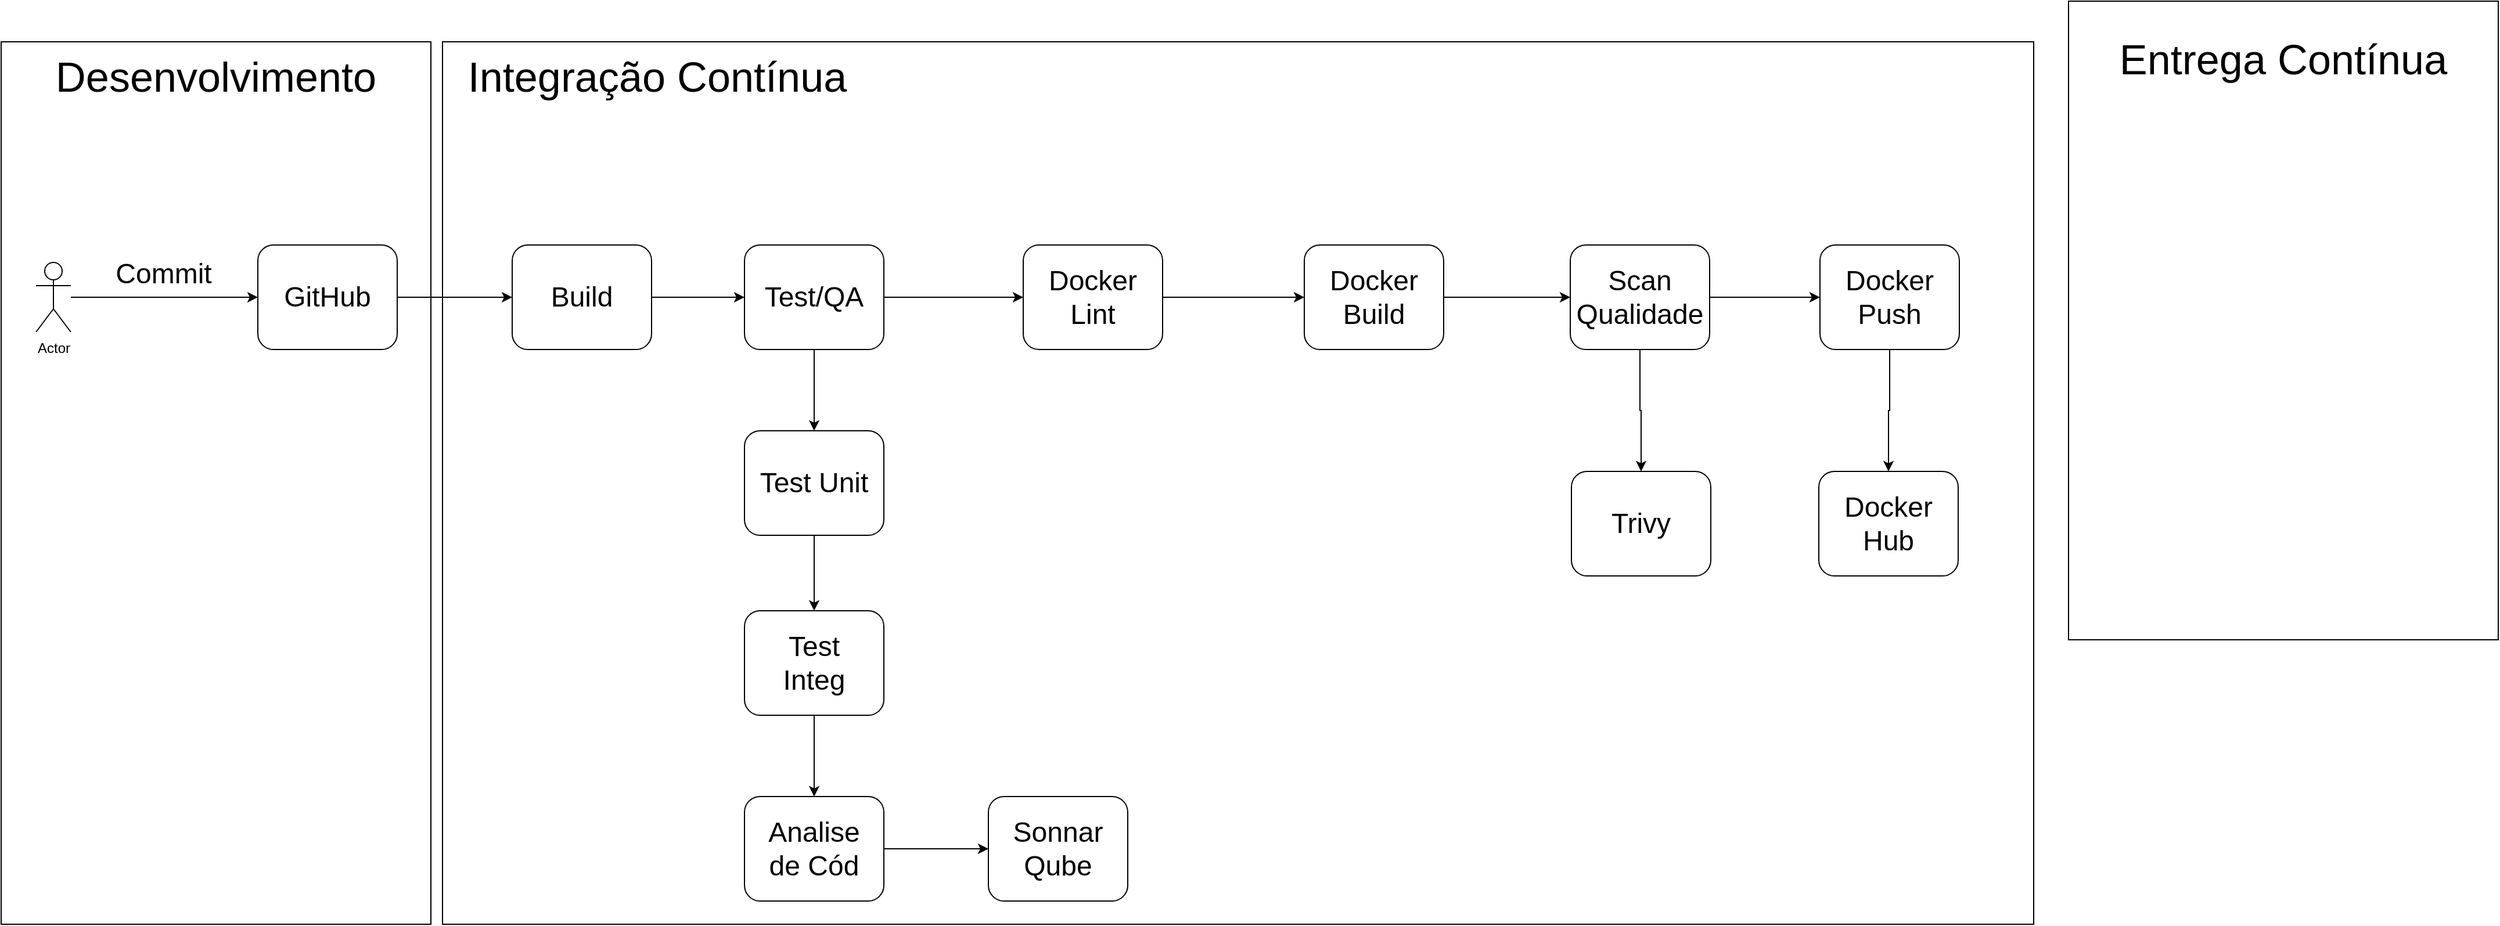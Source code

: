 <mxfile version="26.2.13">
  <diagram name="Page-1" id="52a04d89-c75d-2922-d76d-85b35f80e030">
    <mxGraphModel dx="2040" dy="1983" grid="1" gridSize="10" guides="1" tooltips="1" connect="1" arrows="1" fold="1" page="1" pageScale="1" pageWidth="1100" pageHeight="850" background="none" math="0" shadow="0">
      <root>
        <mxCell id="0" />
        <mxCell id="1" parent="0" />
        <mxCell id="LLEbzpNAezLbrJG5FlfY-4" value="" style="rounded=0;whiteSpace=wrap;html=1;" vertex="1" parent="1">
          <mxGeometry x="1820" y="-15" width="370" height="550" as="geometry" />
        </mxCell>
        <mxCell id="LLEbzpNAezLbrJG5FlfY-5" value="" style="rounded=0;whiteSpace=wrap;html=1;" vertex="1" parent="1">
          <mxGeometry x="420" y="20" width="1370" height="760" as="geometry" />
        </mxCell>
        <mxCell id="LLEbzpNAezLbrJG5FlfY-3" value="" style="rounded=0;whiteSpace=wrap;html=1;" vertex="1" parent="1">
          <mxGeometry x="40" y="20" width="370" height="760" as="geometry" />
        </mxCell>
        <mxCell id="LLEbzpNAezLbrJG5FlfY-7" value="&lt;font style=&quot;font-size: 36px;&quot;&gt;Desenvolvimento&lt;/font&gt;" style="text;html=1;align=center;verticalAlign=middle;whiteSpace=wrap;rounded=0;" vertex="1" parent="1">
          <mxGeometry x="40" y="20" width="370" height="60" as="geometry" />
        </mxCell>
        <mxCell id="LLEbzpNAezLbrJG5FlfY-8" value="&lt;span style=&quot;font-size: 36px;&quot;&gt;Integração Contínua&lt;/span&gt;" style="text;html=1;align=center;verticalAlign=middle;whiteSpace=wrap;rounded=0;" vertex="1" parent="1">
          <mxGeometry x="420" y="20" width="370" height="60" as="geometry" />
        </mxCell>
        <mxCell id="LLEbzpNAezLbrJG5FlfY-9" value="&lt;span style=&quot;font-size: 36px;&quot;&gt;Entrega Contínua&lt;/span&gt;" style="text;html=1;align=center;verticalAlign=middle;whiteSpace=wrap;rounded=0;" vertex="1" parent="1">
          <mxGeometry x="1820" y="5" width="370" height="60" as="geometry" />
        </mxCell>
        <mxCell id="LLEbzpNAezLbrJG5FlfY-17" style="edgeStyle=orthogonalEdgeStyle;rounded=0;orthogonalLoop=1;jettySize=auto;html=1;entryX=0;entryY=0.5;entryDx=0;entryDy=0;" edge="1" parent="1" source="LLEbzpNAezLbrJG5FlfY-10" target="LLEbzpNAezLbrJG5FlfY-13">
          <mxGeometry relative="1" as="geometry" />
        </mxCell>
        <mxCell id="LLEbzpNAezLbrJG5FlfY-10" value="Actor" style="shape=umlActor;verticalLabelPosition=bottom;verticalAlign=top;html=1;outlineConnect=0;" vertex="1" parent="1">
          <mxGeometry x="70" y="210" width="30" height="60" as="geometry" />
        </mxCell>
        <mxCell id="LLEbzpNAezLbrJG5FlfY-63" style="edgeStyle=orthogonalEdgeStyle;rounded=0;orthogonalLoop=1;jettySize=auto;html=1;exitX=1;exitY=0.5;exitDx=0;exitDy=0;entryX=0;entryY=0.5;entryDx=0;entryDy=0;" edge="1" parent="1" source="LLEbzpNAezLbrJG5FlfY-13" target="LLEbzpNAezLbrJG5FlfY-37">
          <mxGeometry relative="1" as="geometry" />
        </mxCell>
        <mxCell id="LLEbzpNAezLbrJG5FlfY-13" value="" style="rounded=1;whiteSpace=wrap;html=1;" vertex="1" parent="1">
          <mxGeometry x="261" y="195" width="120" height="90" as="geometry" />
        </mxCell>
        <mxCell id="LLEbzpNAezLbrJG5FlfY-18" value="&lt;font style=&quot;font-size: 24px;&quot;&gt;Commit&lt;/font&gt;" style="text;html=1;align=center;verticalAlign=middle;whiteSpace=wrap;rounded=0;" vertex="1" parent="1">
          <mxGeometry x="130" y="200" width="100" height="40" as="geometry" />
        </mxCell>
        <mxCell id="LLEbzpNAezLbrJG5FlfY-19" value="&lt;font style=&quot;font-size: 24px;&quot;&gt;GitHub&lt;/font&gt;" style="text;html=1;align=center;verticalAlign=middle;whiteSpace=wrap;rounded=0;" vertex="1" parent="1">
          <mxGeometry x="271" y="220" width="100" height="40" as="geometry" />
        </mxCell>
        <mxCell id="LLEbzpNAezLbrJG5FlfY-64" style="edgeStyle=orthogonalEdgeStyle;rounded=0;orthogonalLoop=1;jettySize=auto;html=1;exitX=1;exitY=0.5;exitDx=0;exitDy=0;entryX=0;entryY=0.5;entryDx=0;entryDy=0;" edge="1" parent="1" source="LLEbzpNAezLbrJG5FlfY-37" target="LLEbzpNAezLbrJG5FlfY-39">
          <mxGeometry relative="1" as="geometry" />
        </mxCell>
        <mxCell id="LLEbzpNAezLbrJG5FlfY-37" value="" style="rounded=1;whiteSpace=wrap;html=1;" vertex="1" parent="1">
          <mxGeometry x="480" y="195" width="120" height="90" as="geometry" />
        </mxCell>
        <mxCell id="LLEbzpNAezLbrJG5FlfY-38" value="&lt;font style=&quot;font-size: 24px;&quot;&gt;Build&lt;/font&gt;" style="text;html=1;align=center;verticalAlign=middle;whiteSpace=wrap;rounded=0;" vertex="1" parent="1">
          <mxGeometry x="490" y="220" width="100" height="40" as="geometry" />
        </mxCell>
        <mxCell id="LLEbzpNAezLbrJG5FlfY-65" style="edgeStyle=orthogonalEdgeStyle;rounded=0;orthogonalLoop=1;jettySize=auto;html=1;exitX=0.5;exitY=1;exitDx=0;exitDy=0;entryX=0.5;entryY=0;entryDx=0;entryDy=0;" edge="1" parent="1" source="LLEbzpNAezLbrJG5FlfY-39" target="LLEbzpNAezLbrJG5FlfY-41">
          <mxGeometry relative="1" as="geometry" />
        </mxCell>
        <mxCell id="LLEbzpNAezLbrJG5FlfY-69" style="edgeStyle=orthogonalEdgeStyle;rounded=0;orthogonalLoop=1;jettySize=auto;html=1;exitX=1;exitY=0.5;exitDx=0;exitDy=0;entryX=0;entryY=0.5;entryDx=0;entryDy=0;" edge="1" parent="1" source="LLEbzpNAezLbrJG5FlfY-39" target="LLEbzpNAezLbrJG5FlfY-49">
          <mxGeometry relative="1" as="geometry" />
        </mxCell>
        <mxCell id="LLEbzpNAezLbrJG5FlfY-39" value="" style="rounded=1;whiteSpace=wrap;html=1;" vertex="1" parent="1">
          <mxGeometry x="680" y="195" width="120" height="90" as="geometry" />
        </mxCell>
        <mxCell id="LLEbzpNAezLbrJG5FlfY-40" value="&lt;font style=&quot;font-size: 24px;&quot;&gt;Test/QA&lt;/font&gt;" style="text;html=1;align=center;verticalAlign=middle;whiteSpace=wrap;rounded=0;" vertex="1" parent="1">
          <mxGeometry x="690" y="220" width="100" height="40" as="geometry" />
        </mxCell>
        <mxCell id="LLEbzpNAezLbrJG5FlfY-66" style="edgeStyle=orthogonalEdgeStyle;rounded=0;orthogonalLoop=1;jettySize=auto;html=1;exitX=0.5;exitY=1;exitDx=0;exitDy=0;entryX=0.5;entryY=0;entryDx=0;entryDy=0;" edge="1" parent="1" source="LLEbzpNAezLbrJG5FlfY-41" target="LLEbzpNAezLbrJG5FlfY-43">
          <mxGeometry relative="1" as="geometry" />
        </mxCell>
        <mxCell id="LLEbzpNAezLbrJG5FlfY-41" value="" style="rounded=1;whiteSpace=wrap;html=1;" vertex="1" parent="1">
          <mxGeometry x="680" y="355" width="120" height="90" as="geometry" />
        </mxCell>
        <mxCell id="LLEbzpNAezLbrJG5FlfY-42" value="&lt;font style=&quot;font-size: 24px;&quot;&gt;Test Unit&lt;/font&gt;" style="text;html=1;align=center;verticalAlign=middle;whiteSpace=wrap;rounded=0;" vertex="1" parent="1">
          <mxGeometry x="690" y="380" width="100" height="40" as="geometry" />
        </mxCell>
        <mxCell id="LLEbzpNAezLbrJG5FlfY-67" style="edgeStyle=orthogonalEdgeStyle;rounded=0;orthogonalLoop=1;jettySize=auto;html=1;exitX=0.5;exitY=1;exitDx=0;exitDy=0;entryX=0.5;entryY=0;entryDx=0;entryDy=0;" edge="1" parent="1" source="LLEbzpNAezLbrJG5FlfY-43" target="LLEbzpNAezLbrJG5FlfY-45">
          <mxGeometry relative="1" as="geometry" />
        </mxCell>
        <mxCell id="LLEbzpNAezLbrJG5FlfY-43" value="" style="rounded=1;whiteSpace=wrap;html=1;" vertex="1" parent="1">
          <mxGeometry x="680" y="510" width="120" height="90" as="geometry" />
        </mxCell>
        <mxCell id="LLEbzpNAezLbrJG5FlfY-44" value="&lt;font style=&quot;font-size: 24px;&quot;&gt;Test Integ&lt;/font&gt;" style="text;html=1;align=center;verticalAlign=middle;whiteSpace=wrap;rounded=0;" vertex="1" parent="1">
          <mxGeometry x="690" y="535" width="100" height="40" as="geometry" />
        </mxCell>
        <mxCell id="LLEbzpNAezLbrJG5FlfY-68" style="edgeStyle=orthogonalEdgeStyle;rounded=0;orthogonalLoop=1;jettySize=auto;html=1;exitX=1;exitY=0.5;exitDx=0;exitDy=0;entryX=0;entryY=0.5;entryDx=0;entryDy=0;" edge="1" parent="1" source="LLEbzpNAezLbrJG5FlfY-45" target="LLEbzpNAezLbrJG5FlfY-47">
          <mxGeometry relative="1" as="geometry" />
        </mxCell>
        <mxCell id="LLEbzpNAezLbrJG5FlfY-45" value="" style="rounded=1;whiteSpace=wrap;html=1;" vertex="1" parent="1">
          <mxGeometry x="680" y="670" width="120" height="90" as="geometry" />
        </mxCell>
        <mxCell id="LLEbzpNAezLbrJG5FlfY-46" value="&lt;font style=&quot;font-size: 24px;&quot;&gt;Analise de Cód&lt;/font&gt;" style="text;html=1;align=center;verticalAlign=middle;whiteSpace=wrap;rounded=0;" vertex="1" parent="1">
          <mxGeometry x="690" y="695" width="100" height="40" as="geometry" />
        </mxCell>
        <mxCell id="LLEbzpNAezLbrJG5FlfY-47" value="" style="rounded=1;whiteSpace=wrap;html=1;" vertex="1" parent="1">
          <mxGeometry x="890" y="670" width="120" height="90" as="geometry" />
        </mxCell>
        <mxCell id="LLEbzpNAezLbrJG5FlfY-48" value="&lt;font style=&quot;font-size: 24px;&quot;&gt;Sonnar Qube&lt;/font&gt;" style="text;html=1;align=center;verticalAlign=middle;whiteSpace=wrap;rounded=0;" vertex="1" parent="1">
          <mxGeometry x="900" y="695" width="100" height="40" as="geometry" />
        </mxCell>
        <mxCell id="LLEbzpNAezLbrJG5FlfY-72" style="edgeStyle=orthogonalEdgeStyle;rounded=0;orthogonalLoop=1;jettySize=auto;html=1;exitX=1;exitY=0.5;exitDx=0;exitDy=0;entryX=0;entryY=0.5;entryDx=0;entryDy=0;" edge="1" parent="1" source="LLEbzpNAezLbrJG5FlfY-49" target="LLEbzpNAezLbrJG5FlfY-52">
          <mxGeometry relative="1" as="geometry" />
        </mxCell>
        <mxCell id="LLEbzpNAezLbrJG5FlfY-49" value="" style="rounded=1;whiteSpace=wrap;html=1;" vertex="1" parent="1">
          <mxGeometry x="920" y="195" width="120" height="90" as="geometry" />
        </mxCell>
        <mxCell id="LLEbzpNAezLbrJG5FlfY-50" value="&lt;font style=&quot;font-size: 24px;&quot;&gt;Docker Lint&lt;/font&gt;" style="text;html=1;align=center;verticalAlign=middle;whiteSpace=wrap;rounded=0;" vertex="1" parent="1">
          <mxGeometry x="930" y="220" width="100" height="40" as="geometry" />
        </mxCell>
        <mxCell id="LLEbzpNAezLbrJG5FlfY-73" style="edgeStyle=orthogonalEdgeStyle;rounded=0;orthogonalLoop=1;jettySize=auto;html=1;exitX=1;exitY=0.5;exitDx=0;exitDy=0;entryX=0;entryY=0.5;entryDx=0;entryDy=0;" edge="1" parent="1" source="LLEbzpNAezLbrJG5FlfY-52" target="LLEbzpNAezLbrJG5FlfY-54">
          <mxGeometry relative="1" as="geometry" />
        </mxCell>
        <mxCell id="LLEbzpNAezLbrJG5FlfY-52" value="" style="rounded=1;whiteSpace=wrap;html=1;" vertex="1" parent="1">
          <mxGeometry x="1162" y="195" width="120" height="90" as="geometry" />
        </mxCell>
        <mxCell id="LLEbzpNAezLbrJG5FlfY-53" value="&lt;font style=&quot;font-size: 24px;&quot;&gt;Docker Build&lt;/font&gt;" style="text;html=1;align=center;verticalAlign=middle;whiteSpace=wrap;rounded=0;" vertex="1" parent="1">
          <mxGeometry x="1172" y="220" width="100" height="40" as="geometry" />
        </mxCell>
        <mxCell id="LLEbzpNAezLbrJG5FlfY-74" style="edgeStyle=orthogonalEdgeStyle;rounded=0;orthogonalLoop=1;jettySize=auto;html=1;exitX=1;exitY=0.5;exitDx=0;exitDy=0;entryX=0;entryY=0.5;entryDx=0;entryDy=0;" edge="1" parent="1" source="LLEbzpNAezLbrJG5FlfY-54" target="LLEbzpNAezLbrJG5FlfY-56">
          <mxGeometry relative="1" as="geometry" />
        </mxCell>
        <mxCell id="LLEbzpNAezLbrJG5FlfY-75" style="edgeStyle=orthogonalEdgeStyle;rounded=0;orthogonalLoop=1;jettySize=auto;html=1;exitX=0.5;exitY=1;exitDx=0;exitDy=0;entryX=0.5;entryY=0;entryDx=0;entryDy=0;" edge="1" parent="1" source="LLEbzpNAezLbrJG5FlfY-54" target="LLEbzpNAezLbrJG5FlfY-58">
          <mxGeometry relative="1" as="geometry" />
        </mxCell>
        <mxCell id="LLEbzpNAezLbrJG5FlfY-54" value="" style="rounded=1;whiteSpace=wrap;html=1;" vertex="1" parent="1">
          <mxGeometry x="1391" y="195" width="120" height="90" as="geometry" />
        </mxCell>
        <mxCell id="LLEbzpNAezLbrJG5FlfY-55" value="&lt;font style=&quot;font-size: 24px;&quot;&gt;Scan Qualidade&lt;/font&gt;" style="text;html=1;align=center;verticalAlign=middle;whiteSpace=wrap;rounded=0;" vertex="1" parent="1">
          <mxGeometry x="1401" y="220" width="100" height="40" as="geometry" />
        </mxCell>
        <mxCell id="LLEbzpNAezLbrJG5FlfY-76" style="edgeStyle=orthogonalEdgeStyle;rounded=0;orthogonalLoop=1;jettySize=auto;html=1;exitX=0.5;exitY=1;exitDx=0;exitDy=0;entryX=0.5;entryY=0;entryDx=0;entryDy=0;" edge="1" parent="1" source="LLEbzpNAezLbrJG5FlfY-56" target="LLEbzpNAezLbrJG5FlfY-60">
          <mxGeometry relative="1" as="geometry" />
        </mxCell>
        <mxCell id="LLEbzpNAezLbrJG5FlfY-56" value="" style="rounded=1;whiteSpace=wrap;html=1;" vertex="1" parent="1">
          <mxGeometry x="1606" y="195" width="120" height="90" as="geometry" />
        </mxCell>
        <mxCell id="LLEbzpNAezLbrJG5FlfY-57" value="&lt;font style=&quot;font-size: 24px;&quot;&gt;Docker Push&lt;/font&gt;" style="text;html=1;align=center;verticalAlign=middle;whiteSpace=wrap;rounded=0;" vertex="1" parent="1">
          <mxGeometry x="1616" y="220" width="100" height="40" as="geometry" />
        </mxCell>
        <mxCell id="LLEbzpNAezLbrJG5FlfY-58" value="" style="rounded=1;whiteSpace=wrap;html=1;" vertex="1" parent="1">
          <mxGeometry x="1392" y="390" width="120" height="90" as="geometry" />
        </mxCell>
        <mxCell id="LLEbzpNAezLbrJG5FlfY-59" value="&lt;font style=&quot;font-size: 24px;&quot;&gt;Trivy&lt;/font&gt;" style="text;html=1;align=center;verticalAlign=middle;whiteSpace=wrap;rounded=0;" vertex="1" parent="1">
          <mxGeometry x="1402" y="415" width="100" height="40" as="geometry" />
        </mxCell>
        <mxCell id="LLEbzpNAezLbrJG5FlfY-60" value="" style="rounded=1;whiteSpace=wrap;html=1;" vertex="1" parent="1">
          <mxGeometry x="1605" y="390" width="120" height="90" as="geometry" />
        </mxCell>
        <mxCell id="LLEbzpNAezLbrJG5FlfY-61" value="&lt;font style=&quot;font-size: 24px;&quot;&gt;Docker Hub&lt;/font&gt;" style="text;html=1;align=center;verticalAlign=middle;whiteSpace=wrap;rounded=0;" vertex="1" parent="1">
          <mxGeometry x="1615" y="415" width="100" height="40" as="geometry" />
        </mxCell>
      </root>
    </mxGraphModel>
  </diagram>
</mxfile>
